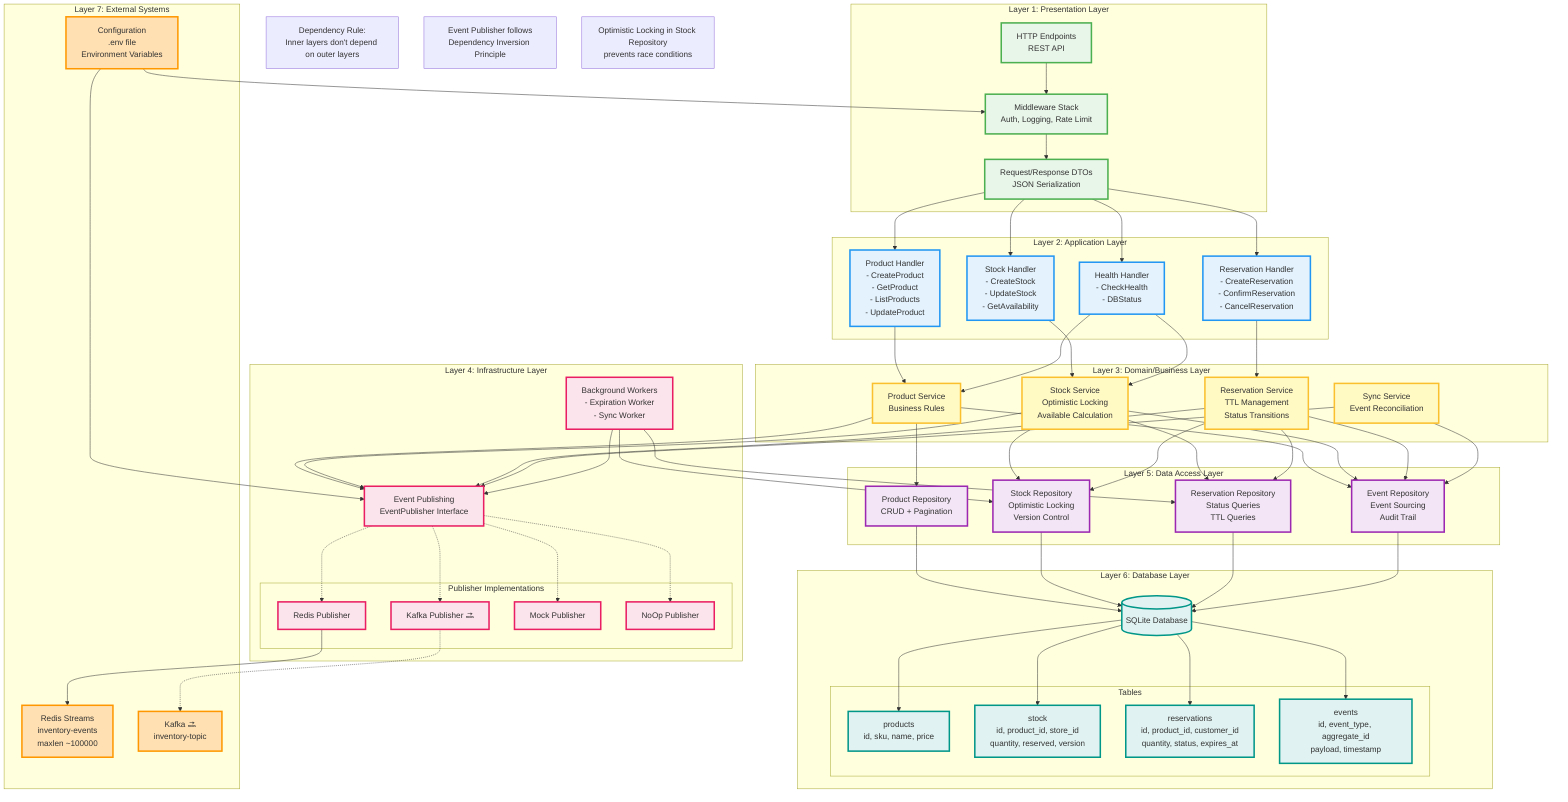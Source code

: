 graph TD
    subgraph "Layer 1: Presentation Layer"
        A1[HTTP Endpoints<br/>REST API]
        A2[Middleware Stack<br/>Auth, Logging, Rate Limit]
        A3[Request/Response DTOs<br/>JSON Serialization]
    end

    subgraph "Layer 2: Application Layer"
        B1[Product Handler<br/>- CreateProduct<br/>- GetProduct<br/>- ListProducts<br/>- UpdateProduct]
        B2[Stock Handler<br/>- CreateStock<br/>- UpdateStock<br/>- GetAvailability]
        B3[Reservation Handler<br/>- CreateReservation<br/>- ConfirmReservation<br/>- CancelReservation]
        B4[Health Handler<br/>- CheckHealth<br/>- DBStatus]
    end

    subgraph "Layer 3: Domain/Business Layer"
        C1[Product Service<br/>Business Rules]
        C2[Stock Service<br/>Optimistic Locking<br/>Available Calculation]
        C3[Reservation Service<br/>TTL Management<br/>Status Transitions]
        C4[Sync Service<br/>Event Reconciliation]
    end

    subgraph "Layer 4: Infrastructure Layer"
        D1[Event Publishing<br/>EventPublisher Interface]
        
        subgraph "Publisher Implementations"
            D1A[Redis Publisher]
            D1B[Kafka Publisher 🔜]
            D1C[Mock Publisher]
            D1D[NoOp Publisher]
        end
        
        D2[Background Workers<br/>- Expiration Worker<br/>- Sync Worker]
    end

    subgraph "Layer 5: Data Access Layer"
        E1[Product Repository<br/>CRUD + Pagination]
        E2[Stock Repository<br/>Optimistic Locking<br/>Version Control]
        E3[Reservation Repository<br/>Status Queries<br/>TTL Queries]
        E4[Event Repository<br/>Event Sourcing<br/>Audit Trail]
    end

    subgraph "Layer 6: Database Layer"
        F1[(SQLite Database)]
        
        subgraph "Tables"
            F1A[products<br/>id, sku, name, price]
            F1B[stock<br/>id, product_id, store_id<br/>quantity, reserved, version]
            F1C[reservations<br/>id, product_id, customer_id<br/>quantity, status, expires_at]
            F1D[events<br/>id, event_type, aggregate_id<br/>payload, timestamp]
        end
    end

    subgraph "Layer 7: External Systems"
        G1[Redis Streams<br/>inventory-events<br/>maxlen ~100000]
        G2[Kafka 🔜<br/>inventory-topic]
        G3[Configuration<br/>.env file<br/>Environment Variables]
    end

    %% Layer 1 connections
    A1 --> A2
    A2 --> A3
    A3 --> B1
    A3 --> B2
    A3 --> B3
    A3 --> B4

    %% Layer 2 to Layer 3
    B1 --> C1
    B2 --> C2
    B3 --> C3
    B4 --> C1
    B4 --> C2

    %% Layer 3 to Layer 4
    C1 --> D1
    C2 --> D1
    C3 --> D1
    C4 --> D1
    D1 -.-> D1A
    D1 -.-> D1B
    D1 -.-> D1C
    D1 -.-> D1D

    %% Layer 3 to Layer 5
    C1 --> E1
    C2 --> E2
    C2 --> E3
    C3 --> E3
    C3 --> E2
    C1 --> E4
    C2 --> E4
    C3 --> E4
    C4 --> E4

    %% Layer 4 Workers to Layer 5
    D2 --> E3
    D2 --> E2
    D2 --> D1

    %% Layer 5 to Layer 6
    E1 --> F1
    E2 --> F1
    E3 --> F1
    E4 --> F1

    %% Layer 6 Tables
    F1 --> F1A
    F1 --> F1B
    F1 --> F1C
    F1 --> F1D

    %% Layer 4 to Layer 7
    D1A --> G1
    D1B -.-> G2
    
    %% Configuration
    G3 --> A2
    G3 --> D1

    %% Styling
    classDef presentation fill:#E8F5E9,stroke:#4CAF50,stroke-width:3px
    classDef application fill:#E3F2FD,stroke:#2196F3,stroke-width:3px
    classDef domain fill:#FFF9C4,stroke:#FBC02D,stroke-width:3px
    classDef infrastructure fill:#FCE4EC,stroke:#E91E63,stroke-width:3px
    classDef dataaccess fill:#F3E5F5,stroke:#9C27B0,stroke-width:3px
    classDef database fill:#E0F2F1,stroke:#009688,stroke-width:3px
    classDef external fill:#FFE0B2,stroke:#FF9800,stroke-width:3px

    class A1,A2,A3 presentation
    class B1,B2,B3,B4 application
    class C1,C2,C3,C4 domain
    class D1,D1A,D1B,D1C,D1D,D2 infrastructure
    class E1,E2,E3,E4 dataaccess
    class F1,F1A,F1B,F1C,F1D database
    class G1,G2,G3 external

    %% Notes
    note1[Dependency Rule:<br/>Inner layers don't depend on outer layers]
    note2[Event Publisher follows<br/>Dependency Inversion Principle]
    note3[Optimistic Locking in Stock Repository<br/>prevents race conditions]